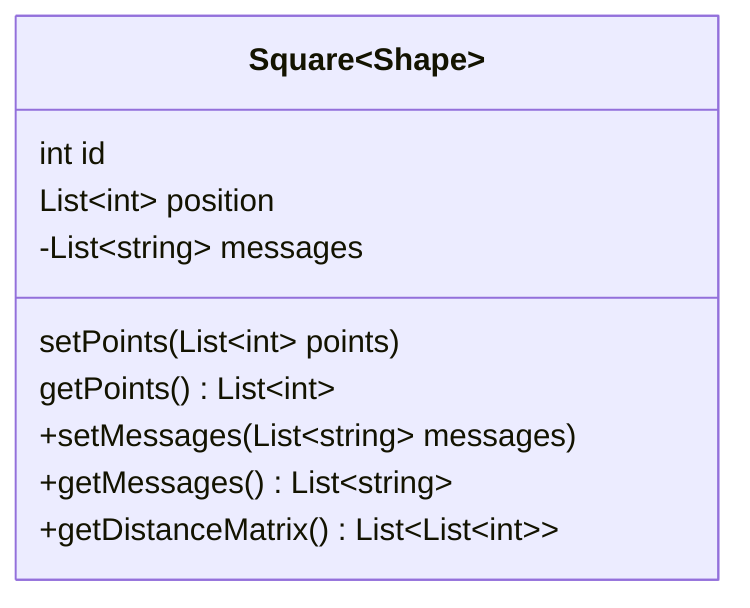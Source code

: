 classDiagram
    class Square~Shape~ {
        int id
        List~int~ position
        setPoints(List~int~ points)
        getPoints() List~int~
    }

    Square: -List~string~ messages
    Square: +setMessages(List~string~ messages)
    Square: +getMessages() List~string~
    Square: +getDistanceMatrix() List~List~int~~